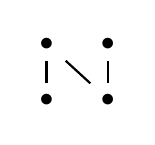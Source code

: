 \begin{tikzcd}[row sep=0.3cm, column sep = 0.3cm]
  \bullet & \bullet\\
  \bullet \arrow[dash,u,thick] & \bullet \arrow[dash,u,thick] \arrow[dash,ul,thick]
\end{tikzcd}
